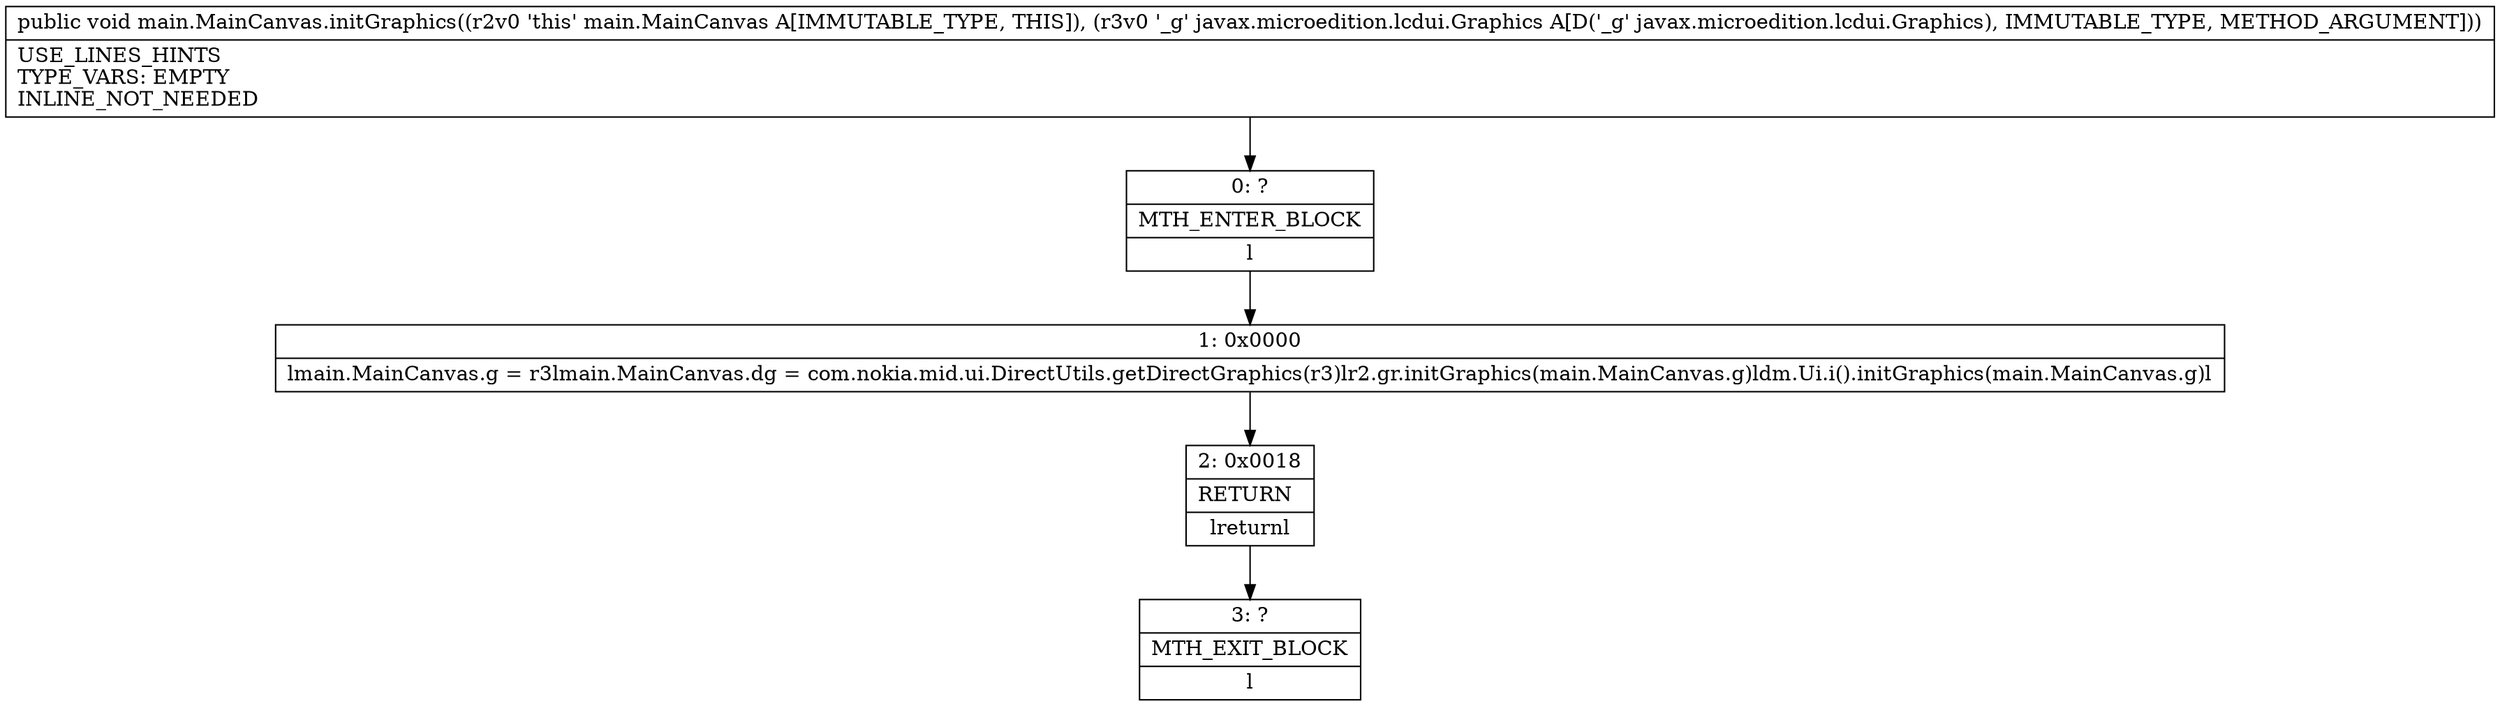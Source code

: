 digraph "CFG formain.MainCanvas.initGraphics(Ljavax\/microedition\/lcdui\/Graphics;)V" {
Node_0 [shape=record,label="{0\:\ ?|MTH_ENTER_BLOCK\l|l}"];
Node_1 [shape=record,label="{1\:\ 0x0000|lmain.MainCanvas.g = r3lmain.MainCanvas.dg = com.nokia.mid.ui.DirectUtils.getDirectGraphics(r3)lr2.gr.initGraphics(main.MainCanvas.g)ldm.Ui.i().initGraphics(main.MainCanvas.g)l}"];
Node_2 [shape=record,label="{2\:\ 0x0018|RETURN\l|lreturnl}"];
Node_3 [shape=record,label="{3\:\ ?|MTH_EXIT_BLOCK\l|l}"];
MethodNode[shape=record,label="{public void main.MainCanvas.initGraphics((r2v0 'this' main.MainCanvas A[IMMUTABLE_TYPE, THIS]), (r3v0 '_g' javax.microedition.lcdui.Graphics A[D('_g' javax.microedition.lcdui.Graphics), IMMUTABLE_TYPE, METHOD_ARGUMENT]))  | USE_LINES_HINTS\lTYPE_VARS: EMPTY\lINLINE_NOT_NEEDED\l}"];
MethodNode -> Node_0;
Node_0 -> Node_1;
Node_1 -> Node_2;
Node_2 -> Node_3;
}

